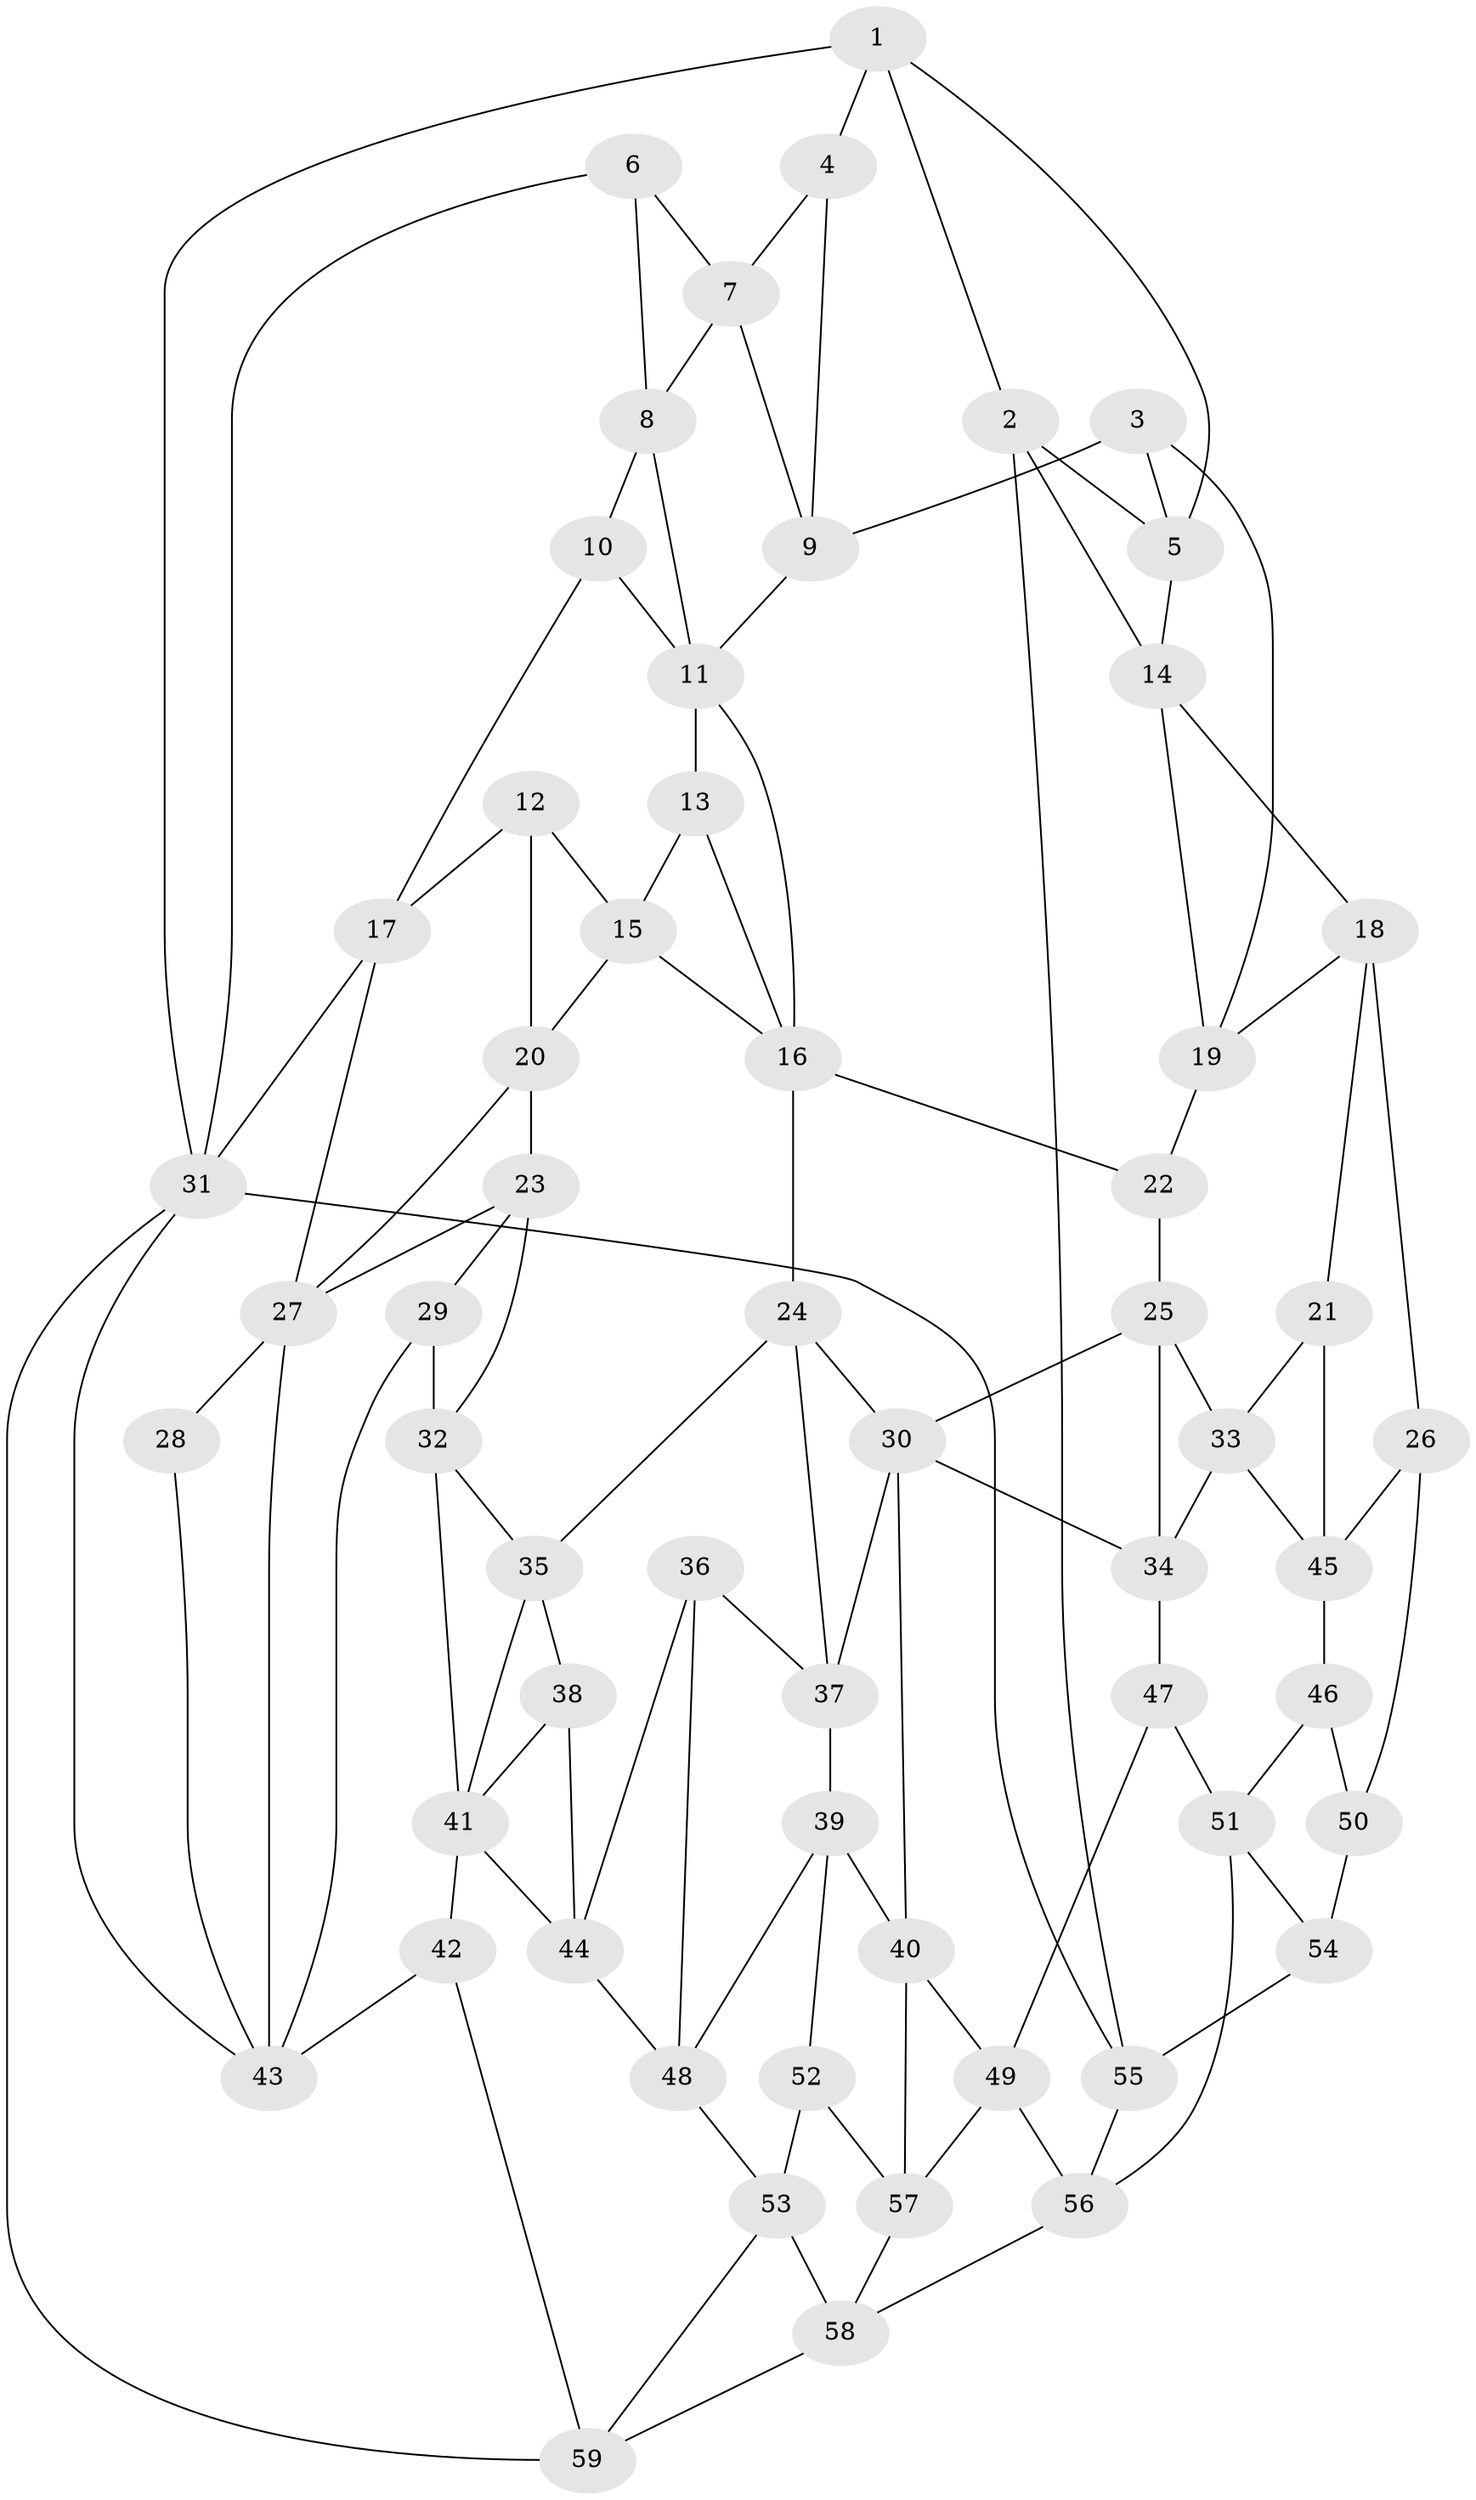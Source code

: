 // original degree distribution, {3: 0.013605442176870748, 6: 0.20408163265306123, 5: 0.5578231292517006, 4: 0.22448979591836735}
// Generated by graph-tools (version 1.1) at 2025/38/03/04/25 23:38:36]
// undirected, 59 vertices, 112 edges
graph export_dot {
  node [color=gray90,style=filled];
  1;
  2;
  3;
  4;
  5;
  6;
  7;
  8;
  9;
  10;
  11;
  12;
  13;
  14;
  15;
  16;
  17;
  18;
  19;
  20;
  21;
  22;
  23;
  24;
  25;
  26;
  27;
  28;
  29;
  30;
  31;
  32;
  33;
  34;
  35;
  36;
  37;
  38;
  39;
  40;
  41;
  42;
  43;
  44;
  45;
  46;
  47;
  48;
  49;
  50;
  51;
  52;
  53;
  54;
  55;
  56;
  57;
  58;
  59;
  1 -- 2 [weight=1.0];
  1 -- 4 [weight=1.0];
  1 -- 5 [weight=1.0];
  1 -- 31 [weight=1.0];
  2 -- 5 [weight=1.0];
  2 -- 14 [weight=1.0];
  2 -- 55 [weight=1.0];
  3 -- 5 [weight=1.0];
  3 -- 9 [weight=1.0];
  3 -- 19 [weight=1.0];
  4 -- 7 [weight=1.0];
  4 -- 9 [weight=1.0];
  5 -- 14 [weight=1.0];
  6 -- 7 [weight=1.0];
  6 -- 8 [weight=1.0];
  6 -- 31 [weight=1.0];
  7 -- 8 [weight=1.0];
  7 -- 9 [weight=1.0];
  8 -- 10 [weight=1.0];
  8 -- 11 [weight=1.0];
  9 -- 11 [weight=1.0];
  10 -- 11 [weight=1.0];
  10 -- 17 [weight=1.0];
  11 -- 13 [weight=2.0];
  11 -- 16 [weight=1.0];
  12 -- 15 [weight=1.0];
  12 -- 17 [weight=1.0];
  12 -- 20 [weight=1.0];
  13 -- 15 [weight=1.0];
  13 -- 16 [weight=1.0];
  14 -- 18 [weight=1.0];
  14 -- 19 [weight=1.0];
  15 -- 16 [weight=1.0];
  15 -- 20 [weight=1.0];
  16 -- 22 [weight=1.0];
  16 -- 24 [weight=1.0];
  17 -- 27 [weight=1.0];
  17 -- 31 [weight=1.0];
  18 -- 19 [weight=1.0];
  18 -- 21 [weight=1.0];
  18 -- 26 [weight=1.0];
  19 -- 22 [weight=1.0];
  20 -- 23 [weight=1.0];
  20 -- 27 [weight=1.0];
  21 -- 33 [weight=1.0];
  21 -- 45 [weight=1.0];
  22 -- 25 [weight=2.0];
  23 -- 27 [weight=1.0];
  23 -- 29 [weight=1.0];
  23 -- 32 [weight=1.0];
  24 -- 30 [weight=1.0];
  24 -- 35 [weight=1.0];
  24 -- 37 [weight=1.0];
  25 -- 30 [weight=1.0];
  25 -- 33 [weight=1.0];
  25 -- 34 [weight=1.0];
  26 -- 45 [weight=1.0];
  26 -- 50 [weight=1.0];
  27 -- 28 [weight=2.0];
  27 -- 43 [weight=1.0];
  28 -- 43 [weight=1.0];
  29 -- 32 [weight=2.0];
  29 -- 43 [weight=1.0];
  30 -- 34 [weight=1.0];
  30 -- 37 [weight=1.0];
  30 -- 40 [weight=1.0];
  31 -- 43 [weight=1.0];
  31 -- 55 [weight=1.0];
  31 -- 59 [weight=1.0];
  32 -- 35 [weight=1.0];
  32 -- 41 [weight=2.0];
  33 -- 34 [weight=1.0];
  33 -- 45 [weight=1.0];
  34 -- 47 [weight=1.0];
  35 -- 38 [weight=1.0];
  35 -- 41 [weight=1.0];
  36 -- 37 [weight=1.0];
  36 -- 44 [weight=1.0];
  36 -- 48 [weight=1.0];
  37 -- 39 [weight=1.0];
  38 -- 41 [weight=1.0];
  38 -- 44 [weight=2.0];
  39 -- 40 [weight=1.0];
  39 -- 48 [weight=1.0];
  39 -- 52 [weight=1.0];
  40 -- 49 [weight=1.0];
  40 -- 57 [weight=1.0];
  41 -- 42 [weight=1.0];
  41 -- 44 [weight=1.0];
  42 -- 43 [weight=1.0];
  42 -- 59 [weight=1.0];
  44 -- 48 [weight=1.0];
  45 -- 46 [weight=1.0];
  46 -- 50 [weight=1.0];
  46 -- 51 [weight=1.0];
  47 -- 49 [weight=1.0];
  47 -- 51 [weight=1.0];
  48 -- 53 [weight=1.0];
  49 -- 56 [weight=1.0];
  49 -- 57 [weight=1.0];
  50 -- 54 [weight=2.0];
  51 -- 54 [weight=1.0];
  51 -- 56 [weight=1.0];
  52 -- 53 [weight=2.0];
  52 -- 57 [weight=1.0];
  53 -- 58 [weight=1.0];
  53 -- 59 [weight=1.0];
  54 -- 55 [weight=2.0];
  55 -- 56 [weight=1.0];
  56 -- 58 [weight=1.0];
  57 -- 58 [weight=1.0];
  58 -- 59 [weight=1.0];
}
